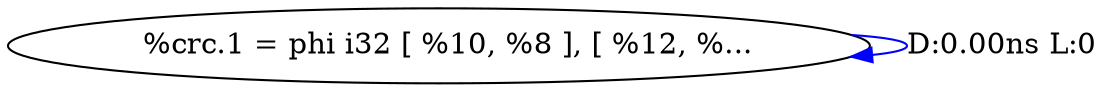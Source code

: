 digraph {
Node0x2b2a940[label="  %crc.1 = phi i32 [ %10, %8 ], [ %12, %..."];
Node0x2b2a940 -> Node0x2b2a940[label="D:0.00ns L:0",color=blue];
}
